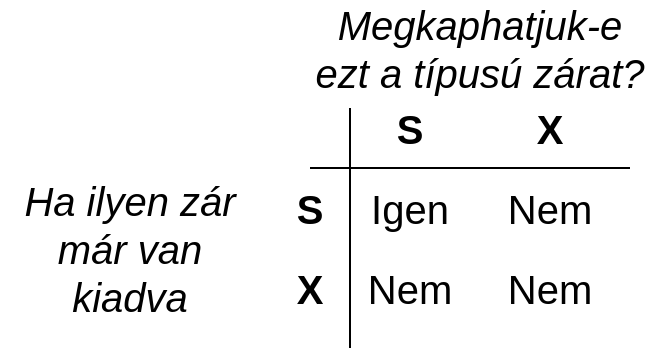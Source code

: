 <mxfile version="13.9.9" type="device" pages="5"><diagram id="VDkRWqj4uoQll-De6zom" name="Page-1"><mxGraphModel dx="2062" dy="1192" grid="1" gridSize="10" guides="1" tooltips="1" connect="1" arrows="1" fold="1" page="1" pageScale="1" pageWidth="850" pageHeight="1100" math="0" shadow="0"><root><mxCell id="0"/><mxCell id="1" parent="0"/><mxCell id="Og1-ZX7q76hvSk2HB-Lz-1" value="Ha ilyen zár már van kiadva" style="text;html=1;strokeColor=none;fillColor=none;align=center;verticalAlign=middle;whiteSpace=wrap;rounded=0;fontSize=20;fontStyle=2" parent="1" vertex="1"><mxGeometry x="10" y="100" width="130" height="60" as="geometry"/></mxCell><mxCell id="Og1-ZX7q76hvSk2HB-Lz-2" value="Megkaphatjuk-e ezt a típusú zárat?" style="text;html=1;strokeColor=none;fillColor=none;align=center;verticalAlign=middle;whiteSpace=wrap;rounded=0;fontSize=20;fontStyle=2" parent="1" vertex="1"><mxGeometry x="165" y="20" width="170" height="20" as="geometry"/></mxCell><mxCell id="Og1-ZX7q76hvSk2HB-Lz-4" value="S" style="text;html=1;strokeColor=none;fillColor=none;align=center;verticalAlign=middle;whiteSpace=wrap;rounded=0;fontStyle=1;fontSize=20;" parent="1" vertex="1"><mxGeometry x="195" y="60" width="40" height="20" as="geometry"/></mxCell><mxCell id="Og1-ZX7q76hvSk2HB-Lz-5" value="X" style="text;html=1;strokeColor=none;fillColor=none;align=center;verticalAlign=middle;whiteSpace=wrap;rounded=0;fontStyle=1;fontSize=20;" parent="1" vertex="1"><mxGeometry x="265" y="60" width="40" height="20" as="geometry"/></mxCell><mxCell id="Og1-ZX7q76hvSk2HB-Lz-6" value="S" style="text;html=1;strokeColor=none;fillColor=none;align=center;verticalAlign=middle;whiteSpace=wrap;rounded=0;fontStyle=1;fontSize=20;" parent="1" vertex="1"><mxGeometry x="145" y="100" width="40" height="20" as="geometry"/></mxCell><mxCell id="Og1-ZX7q76hvSk2HB-Lz-7" value="X" style="text;html=1;strokeColor=none;fillColor=none;align=center;verticalAlign=middle;whiteSpace=wrap;rounded=0;fontStyle=1;fontSize=20;" parent="1" vertex="1"><mxGeometry x="145" y="140" width="40" height="20" as="geometry"/></mxCell><mxCell id="Og1-ZX7q76hvSk2HB-Lz-8" value="Igen" style="text;html=1;strokeColor=none;fillColor=none;align=center;verticalAlign=middle;whiteSpace=wrap;rounded=0;fontSize=20;fontStyle=0" parent="1" vertex="1"><mxGeometry x="195" y="100" width="40" height="20" as="geometry"/></mxCell><mxCell id="Og1-ZX7q76hvSk2HB-Lz-9" value="Nem" style="text;html=1;strokeColor=none;fillColor=none;align=center;verticalAlign=middle;whiteSpace=wrap;rounded=0;fontSize=20;fontStyle=0" parent="1" vertex="1"><mxGeometry x="265" y="100" width="40" height="20" as="geometry"/></mxCell><mxCell id="Og1-ZX7q76hvSk2HB-Lz-10" value="Nem" style="text;html=1;strokeColor=none;fillColor=none;align=center;verticalAlign=middle;whiteSpace=wrap;rounded=0;fontSize=20;fontStyle=0" parent="1" vertex="1"><mxGeometry x="195" y="140" width="40" height="20" as="geometry"/></mxCell><mxCell id="Og1-ZX7q76hvSk2HB-Lz-11" value="Nem" style="text;html=1;strokeColor=none;fillColor=none;align=center;verticalAlign=middle;whiteSpace=wrap;rounded=0;fontSize=20;fontStyle=0" parent="1" vertex="1"><mxGeometry x="265" y="140" width="40" height="20" as="geometry"/></mxCell><mxCell id="Og1-ZX7q76hvSk2HB-Lz-12" value="" style="endArrow=none;html=1;fontSize=20;" parent="1" edge="1"><mxGeometry width="50" height="50" relative="1" as="geometry"><mxPoint x="165" y="90" as="sourcePoint"/><mxPoint x="325" y="90" as="targetPoint"/></mxGeometry></mxCell><mxCell id="Og1-ZX7q76hvSk2HB-Lz-13" value="" style="endArrow=none;html=1;fontSize=20;" parent="1" edge="1"><mxGeometry width="50" height="50" relative="1" as="geometry"><mxPoint x="185" y="180" as="sourcePoint"/><mxPoint x="185" y="60" as="targetPoint"/></mxGeometry></mxCell></root></mxGraphModel></diagram><diagram id="2aFIITCJiGxU975DjWBJ" name="Page-2"><mxGraphModel dx="2062" dy="1192" grid="1" gridSize="10" guides="1" tooltips="1" connect="1" arrows="1" fold="1" page="1" pageScale="1" pageWidth="850" pageHeight="1100" math="0" shadow="0"><root><mxCell id="nMbCXD4bzXT0pzO2d9qr-0"/><mxCell id="nMbCXD4bzXT0pzO2d9qr-1" parent="nMbCXD4bzXT0pzO2d9qr-0"/><mxCell id="nMbCXD4bzXT0pzO2d9qr-5" style="edgeStyle=orthogonalEdgeStyle;rounded=0;orthogonalLoop=1;jettySize=auto;html=1;exitX=1;exitY=0.5;exitDx=0;exitDy=0;entryX=0;entryY=0.5;entryDx=0;entryDy=0;strokeWidth=2;" parent="nMbCXD4bzXT0pzO2d9qr-1" source="nMbCXD4bzXT0pzO2d9qr-2" target="nMbCXD4bzXT0pzO2d9qr-3" edge="1"><mxGeometry relative="1" as="geometry"/></mxCell><mxCell id="nMbCXD4bzXT0pzO2d9qr-2" value="T1" style="ellipse;whiteSpace=wrap;html=1;fillColor=#dae8fc;strokeColor=#6c8ebf;" parent="nMbCXD4bzXT0pzO2d9qr-1" vertex="1"><mxGeometry x="60" y="80" width="80" height="80" as="geometry"/></mxCell><mxCell id="nMbCXD4bzXT0pzO2d9qr-6" style="rounded=0;orthogonalLoop=1;jettySize=auto;html=1;exitX=0.5;exitY=1;exitDx=0;exitDy=0;entryX=1;entryY=0.5;entryDx=0;entryDy=0;strokeWidth=2;" parent="nMbCXD4bzXT0pzO2d9qr-1" source="nMbCXD4bzXT0pzO2d9qr-3" target="nMbCXD4bzXT0pzO2d9qr-4" edge="1"><mxGeometry relative="1" as="geometry"/></mxCell><mxCell id="nMbCXD4bzXT0pzO2d9qr-3" value="T2" style="ellipse;whiteSpace=wrap;html=1;fillColor=#d5e8d4;strokeColor=#82b366;" parent="nMbCXD4bzXT0pzO2d9qr-1" vertex="1"><mxGeometry x="310" y="80" width="80" height="80" as="geometry"/></mxCell><mxCell id="nMbCXD4bzXT0pzO2d9qr-7" style="edgeStyle=none;rounded=0;orthogonalLoop=1;jettySize=auto;html=1;exitX=0;exitY=0.5;exitDx=0;exitDy=0;entryX=0.5;entryY=1;entryDx=0;entryDy=0;strokeWidth=2;" parent="nMbCXD4bzXT0pzO2d9qr-1" source="nMbCXD4bzXT0pzO2d9qr-4" target="nMbCXD4bzXT0pzO2d9qr-2" edge="1"><mxGeometry relative="1" as="geometry"/></mxCell><mxCell id="nMbCXD4bzXT0pzO2d9qr-4" value="T3" style="ellipse;whiteSpace=wrap;html=1;fillColor=#fff2cc;strokeColor=#d6b656;" parent="nMbCXD4bzXT0pzO2d9qr-1" vertex="1"><mxGeometry x="180" y="190" width="80" height="80" as="geometry"/></mxCell></root></mxGraphModel></diagram><diagram id="JT5H7dv6w77VODPDFbtI" name="Page-3"><mxGraphModel dx="2568" dy="993" grid="1" gridSize="10" guides="1" tooltips="1" connect="1" arrows="1" fold="1" page="1" pageScale="1" pageWidth="850" pageHeight="1100" math="0" shadow="0"><root><mxCell id="A-ZqJxJNuWej--sb9oWu-0"/><mxCell id="A-ZqJxJNuWej--sb9oWu-1" parent="A-ZqJxJNuWej--sb9oWu-0"/><mxCell id="A-ZqJxJNuWej--sb9oWu-17" style="edgeStyle=none;rounded=0;orthogonalLoop=1;jettySize=auto;html=1;exitX=0.5;exitY=1;exitDx=0;exitDy=0;entryX=0.5;entryY=0;entryDx=0;entryDy=0;strokeWidth=2;endArrow=blockThin;endFill=1;fontSize=14;" parent="A-ZqJxJNuWej--sb9oWu-1" source="A-ZqJxJNuWej--sb9oWu-2" target="A-ZqJxJNuWej--sb9oWu-5" edge="1"><mxGeometry relative="1" as="geometry"/></mxCell><mxCell id="A-ZqJxJNuWej--sb9oWu-41" style="edgeStyle=orthogonalEdgeStyle;rounded=0;orthogonalLoop=1;jettySize=auto;html=1;exitX=0;exitY=0.75;exitDx=0;exitDy=0;entryX=0.75;entryY=0;entryDx=0;entryDy=0;startArrow=classic;startFill=1;endArrow=classic;endFill=1;strokeWidth=2;dashed=1;fontColor=#CCCCCC;fontSize=14;" parent="A-ZqJxJNuWej--sb9oWu-1" source="A-ZqJxJNuWej--sb9oWu-2" target="A-ZqJxJNuWej--sb9oWu-10" edge="1"><mxGeometry relative="1" as="geometry"/></mxCell><mxCell id="A-ZqJxJNuWej--sb9oWu-2" value="Lekérdezés fordító" style="rounded=0;whiteSpace=wrap;html=1;fontStyle=1;fontSize=14;" parent="A-ZqJxJNuWej--sb9oWu-1" vertex="1"><mxGeometry x="-380" y="130" width="120" height="60" as="geometry"/></mxCell><mxCell id="A-ZqJxJNuWej--sb9oWu-25" style="edgeStyle=orthogonalEdgeStyle;rounded=0;orthogonalLoop=1;jettySize=auto;html=1;exitX=0.75;exitY=1;exitDx=0;exitDy=0;entryX=0.5;entryY=0;entryDx=0;entryDy=0;startArrow=none;startFill=0;strokeWidth=2;endArrow=blockThin;endFill=1;fontSize=14;" parent="A-ZqJxJNuWej--sb9oWu-1" source="A-ZqJxJNuWej--sb9oWu-3" target="A-ZqJxJNuWej--sb9oWu-7" edge="1"><mxGeometry relative="1" as="geometry"/></mxCell><mxCell id="A-ZqJxJNuWej--sb9oWu-27" style="edgeStyle=orthogonalEdgeStyle;rounded=0;orthogonalLoop=1;jettySize=auto;html=1;exitX=0.5;exitY=1;exitDx=0;exitDy=0;entryX=0.5;entryY=0;entryDx=0;entryDy=0;startArrow=blockThin;startFill=1;strokeWidth=2;endArrow=blockThin;endFill=1;fontSize=14;" parent="A-ZqJxJNuWej--sb9oWu-1" source="A-ZqJxJNuWej--sb9oWu-3" target="A-ZqJxJNuWej--sb9oWu-6" edge="1"><mxGeometry relative="1" as="geometry"/></mxCell><mxCell id="A-ZqJxJNuWej--sb9oWu-3" value="Tranzakció-kezelő" style="rounded=0;whiteSpace=wrap;html=1;fontStyle=1;fillColor=#dae8fc;strokeColor=#6c8ebf;fontSize=14;" parent="A-ZqJxJNuWej--sb9oWu-1" vertex="1"><mxGeometry x="-830" y="20" width="120" height="60" as="geometry"/></mxCell><mxCell id="A-ZqJxJNuWej--sb9oWu-31" style="edgeStyle=none;rounded=0;orthogonalLoop=1;jettySize=auto;html=1;exitX=0;exitY=0.5;exitDx=0;exitDy=0;entryX=1;entryY=0.5;entryDx=0;entryDy=0;startArrow=none;startFill=0;strokeWidth=2;endArrow=blockThin;endFill=1;fontSize=14;" parent="A-ZqJxJNuWej--sb9oWu-1" source="A-ZqJxJNuWej--sb9oWu-4" target="A-ZqJxJNuWej--sb9oWu-5" edge="1"><mxGeometry relative="1" as="geometry"/></mxCell><mxCell id="A-ZqJxJNuWej--sb9oWu-4" value="DDL-fordító" style="rounded=0;whiteSpace=wrap;html=1;fontStyle=1;fontSize=14;" parent="A-ZqJxJNuWej--sb9oWu-1" vertex="1"><mxGeometry x="-180" y="250" width="120" height="60" as="geometry"/></mxCell><mxCell id="A-ZqJxJNuWej--sb9oWu-18" style="edgeStyle=orthogonalEdgeStyle;rounded=0;orthogonalLoop=1;jettySize=auto;html=1;exitX=0.5;exitY=1;exitDx=0;exitDy=0;entryX=0.5;entryY=0;entryDx=0;entryDy=0;strokeWidth=2;startArrow=blockThin;startFill=1;endArrow=blockThin;endFill=1;fontSize=14;" parent="A-ZqJxJNuWej--sb9oWu-1" source="A-ZqJxJNuWej--sb9oWu-5" target="A-ZqJxJNuWej--sb9oWu-8" edge="1"><mxGeometry relative="1" as="geometry"><Array as="points"><mxPoint x="-320" y="350"/><mxPoint x="-245" y="350"/></Array></mxGeometry></mxCell><mxCell id="A-ZqJxJNuWej--sb9oWu-28" style="edgeStyle=orthogonalEdgeStyle;rounded=0;orthogonalLoop=1;jettySize=auto;html=1;exitX=0;exitY=0.5;exitDx=0;exitDy=0;entryX=0.75;entryY=0;entryDx=0;entryDy=0;startArrow=none;startFill=0;strokeWidth=2;endArrow=blockThin;endFill=1;fontSize=14;" parent="A-ZqJxJNuWej--sb9oWu-1" source="A-ZqJxJNuWej--sb9oWu-5" target="A-ZqJxJNuWej--sb9oWu-6" edge="1"><mxGeometry relative="1" as="geometry"><Array as="points"><mxPoint x="-430" y="280"/><mxPoint x="-430" y="330"/><mxPoint x="-740" y="330"/></Array></mxGeometry></mxCell><mxCell id="A-ZqJxJNuWej--sb9oWu-5" value="Végrehajtó motor" style="rounded=0;whiteSpace=wrap;html=1;fontStyle=1;fillColor=#d5e8d4;strokeColor=#82b366;fontSize=14;" parent="A-ZqJxJNuWej--sb9oWu-1" vertex="1"><mxGeometry x="-380" y="250" width="120" height="60" as="geometry"/></mxCell><mxCell id="A-ZqJxJNuWej--sb9oWu-42" style="edgeStyle=none;rounded=0;orthogonalLoop=1;jettySize=auto;html=1;exitX=1;exitY=0.5;exitDx=0;exitDy=0;entryX=0;entryY=0.5;entryDx=0;entryDy=0;dashed=1;startArrow=blockThin;startFill=1;endArrow=blockThin;endFill=1;strokeWidth=1;fontColor=#CCCCCC;strokeColor=#4D4D4D;fontSize=14;" parent="A-ZqJxJNuWej--sb9oWu-1" source="A-ZqJxJNuWej--sb9oWu-6" target="A-ZqJxJNuWej--sb9oWu-10" edge="1"><mxGeometry relative="1" as="geometry"/></mxCell><mxCell id="A-ZqJxJNuWej--sb9oWu-6" value="Naplózás és helyreállítás" style="rounded=0;whiteSpace=wrap;html=1;fontStyle=1;fillColor=#f8cecc;strokeColor=#b85450;fontSize=14;" parent="A-ZqJxJNuWej--sb9oWu-1" vertex="1"><mxGeometry x="-830" y="370" width="120" height="60" as="geometry"/></mxCell><mxCell id="A-ZqJxJNuWej--sb9oWu-26" style="edgeStyle=orthogonalEdgeStyle;rounded=0;orthogonalLoop=1;jettySize=auto;html=1;entryX=0.5;entryY=0;entryDx=0;entryDy=0;startArrow=blockThin;startFill=1;strokeWidth=2;exitX=0.25;exitY=1;exitDx=0;exitDy=0;endArrow=blockThin;endFill=1;fontSize=14;" parent="A-ZqJxJNuWej--sb9oWu-1" source="A-ZqJxJNuWej--sb9oWu-7" target="A-ZqJxJNuWej--sb9oWu-14" edge="1"><mxGeometry relative="1" as="geometry"><mxPoint x="-460" y="190" as="sourcePoint"/></mxGeometry></mxCell><mxCell id="A-ZqJxJNuWej--sb9oWu-40" style="edgeStyle=orthogonalEdgeStyle;rounded=0;orthogonalLoop=1;jettySize=auto;html=1;exitX=0.75;exitY=1;exitDx=0;exitDy=0;entryX=0.25;entryY=0;entryDx=0;entryDy=0;startArrow=classicThin;startFill=1;endArrow=blockThin;endFill=1;strokeWidth=2;fontSize=14;" parent="A-ZqJxJNuWej--sb9oWu-1" source="A-ZqJxJNuWej--sb9oWu-7" target="A-ZqJxJNuWej--sb9oWu-5" edge="1"><mxGeometry relative="1" as="geometry"/></mxCell><mxCell id="A-ZqJxJNuWej--sb9oWu-7" value="Konkurencia-kezelés" style="rounded=0;whiteSpace=wrap;html=1;fontStyle=1;fontSize=14;" parent="A-ZqJxJNuWej--sb9oWu-1" vertex="1"><mxGeometry x="-600" y="130" width="120" height="60" as="geometry"/></mxCell><mxCell id="A-ZqJxJNuWej--sb9oWu-19" style="edgeStyle=orthogonalEdgeStyle;rounded=0;orthogonalLoop=1;jettySize=auto;html=1;exitX=0.5;exitY=1;exitDx=0;exitDy=0;entryX=0.75;entryY=0;entryDx=0;entryDy=0;startArrow=blockThin;startFill=1;strokeWidth=2;endArrow=blockThin;endFill=1;fontSize=14;" parent="A-ZqJxJNuWej--sb9oWu-1" source="A-ZqJxJNuWej--sb9oWu-8" target="A-ZqJxJNuWej--sb9oWu-9" edge="1"><mxGeometry relative="1" as="geometry"><Array as="points"><mxPoint x="-245" y="480"/><mxPoint x="-377" y="480"/></Array></mxGeometry></mxCell><mxCell id="A-ZqJxJNuWej--sb9oWu-8" value="Index-/fájl-/ rekordkezelő" style="rounded=0;html=1;whiteSpace=wrap;fontStyle=1;fontSize=14;" parent="A-ZqJxJNuWej--sb9oWu-1" vertex="1"><mxGeometry x="-305" y="370" width="120" height="60" as="geometry"/></mxCell><mxCell id="A-ZqJxJNuWej--sb9oWu-20" style="edgeStyle=none;rounded=0;orthogonalLoop=1;jettySize=auto;html=1;exitX=0;exitY=0.5;exitDx=0;exitDy=0;entryX=1;entryY=0.5;entryDx=0;entryDy=0;startArrow=blockThin;startFill=1;strokeWidth=2;endArrow=blockThin;endFill=1;fontSize=14;" parent="A-ZqJxJNuWej--sb9oWu-1" source="A-ZqJxJNuWej--sb9oWu-9" target="A-ZqJxJNuWej--sb9oWu-11" edge="1"><mxGeometry relative="1" as="geometry"/></mxCell><mxCell id="A-ZqJxJNuWej--sb9oWu-29" style="edgeStyle=orthogonalEdgeStyle;rounded=0;orthogonalLoop=1;jettySize=auto;html=1;exitX=0.25;exitY=0;exitDx=0;exitDy=0;entryX=0.5;entryY=1;entryDx=0;entryDy=0;startArrow=blockThin;startFill=1;strokeWidth=2;endArrow=blockThin;endFill=1;fontSize=14;" parent="A-ZqJxJNuWej--sb9oWu-1" source="A-ZqJxJNuWej--sb9oWu-9" target="A-ZqJxJNuWej--sb9oWu-10" edge="1"><mxGeometry relative="1" as="geometry"><Array as="points"><mxPoint x="-437" y="480"/><mxPoint x="-490" y="480"/></Array></mxGeometry></mxCell><mxCell id="A-ZqJxJNuWej--sb9oWu-9" value="Pufferkezelő" style="rounded=0;whiteSpace=wrap;html=1;fontStyle=1;fontSize=14;" parent="A-ZqJxJNuWej--sb9oWu-1" vertex="1"><mxGeometry x="-467" y="520" width="120" height="60" as="geometry"/></mxCell><mxCell id="A-ZqJxJNuWej--sb9oWu-43" style="edgeStyle=orthogonalEdgeStyle;rounded=0;orthogonalLoop=1;jettySize=auto;html=1;exitX=0.75;exitY=1;exitDx=0;exitDy=0;entryX=0.5;entryY=1;entryDx=0;entryDy=0;dashed=1;startArrow=blockThin;startFill=1;endArrow=blockThin;endFill=1;strokeWidth=2;fontColor=#CCCCCC;fontSize=14;" parent="A-ZqJxJNuWej--sb9oWu-1" source="A-ZqJxJNuWej--sb9oWu-10" target="A-ZqJxJNuWej--sb9oWu-4" edge="1"><mxGeometry relative="1" as="geometry"/></mxCell><mxCell id="A-ZqJxJNuWej--sb9oWu-44" style="edgeStyle=orthogonalEdgeStyle;rounded=0;orthogonalLoop=1;jettySize=auto;html=1;exitX=1;exitY=0.5;exitDx=0;exitDy=0;entryX=0;entryY=0.75;entryDx=0;entryDy=0;dashed=1;startArrow=blockThin;startFill=1;endArrow=blockThin;endFill=1;strokeWidth=2;fontColor=#CCCCCC;fontSize=14;" parent="A-ZqJxJNuWej--sb9oWu-1" source="A-ZqJxJNuWej--sb9oWu-10" target="A-ZqJxJNuWej--sb9oWu-5" edge="1"><mxGeometry relative="1" as="geometry"/></mxCell><mxCell id="A-ZqJxJNuWej--sb9oWu-10" value="Pufferek" style="shape=process;whiteSpace=wrap;html=1;backgroundOutline=1;fontFamily=Helvetica;fontSize=14;fontColor=#333333;align=center;fillColor=#f5f5f5;fontStyle=1" parent="A-ZqJxJNuWej--sb9oWu-1" vertex="1"><mxGeometry x="-550" y="370" width="120" height="60" as="geometry"/></mxCell><mxCell id="A-ZqJxJNuWej--sb9oWu-21" style="edgeStyle=none;rounded=0;orthogonalLoop=1;jettySize=auto;html=1;exitX=0;exitY=0.5;exitDx=0;exitDy=0;entryX=1;entryY=0.5;entryDx=0;entryDy=0;startArrow=blockThin;startFill=1;strokeWidth=2;endArrow=blockThin;endFill=1;fontSize=14;" parent="A-ZqJxJNuWej--sb9oWu-1" source="A-ZqJxJNuWej--sb9oWu-11" target="A-ZqJxJNuWej--sb9oWu-12" edge="1"><mxGeometry relative="1" as="geometry"/></mxCell><mxCell id="A-ZqJxJNuWej--sb9oWu-11" value="Tárkezelő" style="rounded=0;whiteSpace=wrap;html=1;fontStyle=1;fontSize=14;" parent="A-ZqJxJNuWej--sb9oWu-1" vertex="1"><mxGeometry x="-690" y="520" width="120" height="60" as="geometry"/></mxCell><mxCell id="A-ZqJxJNuWej--sb9oWu-12" value="Tár" style="shape=cylinder;whiteSpace=wrap;html=1;boundedLbl=1;backgroundOutline=1;fontStyle=1;fontSize=14;strokeWidth=2;" parent="A-ZqJxJNuWej--sb9oWu-1" vertex="1"><mxGeometry x="-800" y="510" width="60" height="80" as="geometry"/></mxCell><mxCell id="A-ZqJxJNuWej--sb9oWu-14" value="Zártábla" style="shape=process;whiteSpace=wrap;html=1;backgroundOutline=1;fontFamily=Helvetica;fontSize=14;fontColor=#333333;align=center;fillColor=#f5f5f5;" parent="A-ZqJxJNuWej--sb9oWu-1" vertex="1"><mxGeometry x="-690" y="240" width="120" height="60" as="geometry"/></mxCell><mxCell id="A-ZqJxJNuWej--sb9oWu-34" style="edgeStyle=none;rounded=0;orthogonalLoop=1;jettySize=auto;html=1;entryX=0.5;entryY=0;entryDx=0;entryDy=0;startArrow=none;startFill=0;strokeWidth=2;endArrow=blockThin;endFill=1;fontSize=14;" parent="A-ZqJxJNuWej--sb9oWu-1" source="A-ZqJxJNuWej--sb9oWu-15" target="A-ZqJxJNuWej--sb9oWu-2" edge="1"><mxGeometry relative="1" as="geometry"/></mxCell><mxCell id="A-ZqJxJNuWej--sb9oWu-35" style="edgeStyle=none;rounded=0;orthogonalLoop=1;jettySize=auto;html=1;exitX=0.5;exitY=0.5;exitDx=0;exitDy=0;exitPerimeter=0;entryX=1;entryY=0.5;entryDx=0;entryDy=0;startArrow=none;startFill=0;strokeWidth=2;fontSize=14;" parent="A-ZqJxJNuWej--sb9oWu-1" source="A-ZqJxJNuWej--sb9oWu-15" target="A-ZqJxJNuWej--sb9oWu-3" edge="1"><mxGeometry relative="1" as="geometry"/></mxCell><mxCell id="A-ZqJxJNuWej--sb9oWu-15" value="Felhasználó/alkalmazások" style="shape=umlActor;verticalLabelPosition=top;labelBackgroundColor=#ffffff;verticalAlign=bottom;html=1;outlineConnect=0;labelPosition=center;align=center;strokeWidth=3;strokeColor=#CC0000;fontSize=14;" parent="A-ZqJxJNuWej--sb9oWu-1" vertex="1"><mxGeometry x="-335" y="20" width="30" height="60" as="geometry"/></mxCell><mxCell id="A-ZqJxJNuWej--sb9oWu-24" style="edgeStyle=none;rounded=0;orthogonalLoop=1;jettySize=auto;html=1;entryX=0.5;entryY=0;entryDx=0;entryDy=0;startArrow=none;startFill=0;strokeWidth=2;endArrow=blockThin;endFill=1;fontSize=14;" parent="A-ZqJxJNuWej--sb9oWu-1" source="A-ZqJxJNuWej--sb9oWu-23" target="A-ZqJxJNuWej--sb9oWu-4" edge="1"><mxGeometry relative="1" as="geometry"/></mxCell><mxCell id="A-ZqJxJNuWej--sb9oWu-23" value="Adatbázis-adminisztrátor" style="shape=umlActor;verticalLabelPosition=top;labelBackgroundColor=#ffffff;verticalAlign=bottom;html=1;outlineConnect=0;labelPosition=center;align=center;strokeWidth=3;strokeColor=#0000CC;fontSize=14;" parent="A-ZqJxJNuWej--sb9oWu-1" vertex="1"><mxGeometry x="-135" y="130" width="30" height="60" as="geometry"/></mxCell><mxCell id="A-ZqJxJNuWej--sb9oWu-45" value="napló lapok" style="text;html=1;strokeColor=none;fillColor=none;align=center;verticalAlign=middle;whiteSpace=wrap;rounded=0;fontSize=14;" parent="A-ZqJxJNuWej--sb9oWu-1" vertex="1"><mxGeometry x="-670" y="380" width="80" height="20" as="geometry"/></mxCell><mxCell id="A-ZqJxJNuWej--sb9oWu-46" value="metaadatok" style="text;html=1;strokeColor=none;fillColor=none;align=center;verticalAlign=middle;whiteSpace=wrap;rounded=0;rotation=0;fontSize=14;" parent="A-ZqJxJNuWej--sb9oWu-1" vertex="1"><mxGeometry x="-170" y="460" width="70" height="20" as="geometry"/></mxCell><mxCell id="A-ZqJxJNuWej--sb9oWu-47" value="adatok, metaadatok, indexek" style="text;html=1;strokeColor=none;fillColor=none;align=center;verticalAlign=middle;whiteSpace=wrap;rounded=0;rotation=0;fontSize=14;" parent="A-ZqJxJNuWej--sb9oWu-1" vertex="1"><mxGeometry x="-387.5" y="360" width="57.5" height="20" as="geometry"/></mxCell><mxCell id="A-ZqJxJNuWej--sb9oWu-51" value="DDL parancsok" style="text;html=1;strokeColor=none;fillColor=none;align=center;verticalAlign=middle;whiteSpace=wrap;rounded=0;fontSize=14;" parent="A-ZqJxJNuWej--sb9oWu-1" vertex="1"><mxGeometry x="-100" y="210" width="40" height="20" as="geometry"/></mxCell><mxCell id="A-ZqJxJNuWej--sb9oWu-53" value="lekérdezések, módosítások" style="text;html=1;strokeColor=none;fillColor=none;align=center;verticalAlign=middle;whiteSpace=wrap;rounded=0;fontSize=14;" parent="A-ZqJxJNuWej--sb9oWu-1" vertex="1"><mxGeometry x="-290" y="100" width="40" height="20" as="geometry"/></mxCell><mxCell id="A-ZqJxJNuWej--sb9oWu-55" value="metaadatok, statisztikák" style="text;html=1;strokeColor=none;fillColor=none;align=center;verticalAlign=middle;whiteSpace=wrap;rounded=0;fontSize=14;" parent="A-ZqJxJNuWej--sb9oWu-1" vertex="1"><mxGeometry x="-450" y="140" width="40" height="20" as="geometry"/></mxCell><mxCell id="A-ZqJxJNuWej--sb9oWu-56" value="lekérdezőterv" style="text;html=1;strokeColor=none;fillColor=none;align=center;verticalAlign=middle;whiteSpace=wrap;rounded=0;fontSize=14;" parent="A-ZqJxJNuWej--sb9oWu-1" vertex="1"><mxGeometry x="-290" y="210" width="40" height="20" as="geometry"/></mxCell><mxCell id="A-ZqJxJNuWej--sb9oWu-57" value="index-, fájl-, és rekordigények" style="text;html=1;strokeColor=none;fillColor=none;align=center;verticalAlign=middle;whiteSpace=wrap;rounded=0;rotation=0;fontSize=14;" parent="A-ZqJxJNuWej--sb9oWu-1" vertex="1"><mxGeometry x="-290" y="320" width="110" height="20" as="geometry"/></mxCell><mxCell id="A-ZqJxJNuWej--sb9oWu-58" value="lapparancsok" style="text;html=1;strokeColor=none;fillColor=none;align=center;verticalAlign=middle;whiteSpace=wrap;rounded=0;rotation=0;fontSize=14;" parent="A-ZqJxJNuWej--sb9oWu-1" vertex="1"><mxGeometry x="-347.5" y="480" width="70" height="20" as="geometry"/></mxCell><mxCell id="A-ZqJxJNuWej--sb9oWu-59" value="read/write lapok" style="text;html=1;strokeColor=none;fillColor=none;align=center;verticalAlign=middle;whiteSpace=wrap;rounded=0;fontSize=14;" parent="A-ZqJxJNuWej--sb9oWu-1" vertex="1"><mxGeometry x="-553.5" y="560" width="70" height="20" as="geometry"/></mxCell><mxCell id="A-ZqJxJNuWej--sb9oWu-60" value="tranzakciós parancsok" style="text;html=1;strokeColor=none;fillColor=none;align=center;verticalAlign=middle;whiteSpace=wrap;rounded=0;fontSize=14;" parent="A-ZqJxJNuWej--sb9oWu-1" vertex="1"><mxGeometry x="-600" y="30" width="150" height="20" as="geometry"/></mxCell></root></mxGraphModel></diagram><diagram id="MneK_rwUOLqkSiSx2AF-" name="Page-4"><mxGraphModel dx="2062" dy="1192" grid="1" gridSize="10" guides="1" tooltips="1" connect="1" arrows="1" fold="1" page="1" pageScale="1" pageWidth="850" pageHeight="1100" math="0" shadow="0"><root><mxCell id="1pg5jeBbqtXpjrpt83Gl-0"/><mxCell id="1pg5jeBbqtXpjrpt83Gl-1" parent="1pg5jeBbqtXpjrpt83Gl-0"/><mxCell id="s950Q7iMEr3wi3haiFyv-2" style="edgeStyle=orthogonalEdgeStyle;rounded=0;orthogonalLoop=1;jettySize=auto;html=1;exitX=0.5;exitY=1;exitDx=0;exitDy=0;entryX=0.5;entryY=0;entryDx=0;entryDy=0;startArrow=none;startFill=0;endArrow=blockThin;endFill=1;strokeColor=#4D4D4D;strokeWidth=1;fontColor=#4D4D4D;" edge="1" parent="1pg5jeBbqtXpjrpt83Gl-1" source="zo-ZWDN5vd20MgNDtIun-0" target="zo-ZWDN5vd20MgNDtIun-1"><mxGeometry relative="1" as="geometry"/></mxCell><mxCell id="zo-ZWDN5vd20MgNDtIun-0" value="Lekérdezés fordítás" style="rounded=0;whiteSpace=wrap;html=1;fontStyle=1" vertex="1" parent="1pg5jeBbqtXpjrpt83Gl-1"><mxGeometry x="40" y="90" width="120" height="60" as="geometry"/></mxCell><mxCell id="s950Q7iMEr3wi3haiFyv-1" style="edgeStyle=orthogonalEdgeStyle;rounded=0;orthogonalLoop=1;jettySize=auto;html=1;exitX=0.5;exitY=1;exitDx=0;exitDy=0;entryX=0.5;entryY=0;entryDx=0;entryDy=0;startArrow=blockThin;startFill=1;endArrow=blockThin;endFill=1;strokeColor=#4D4D4D;strokeWidth=1;fontColor=#4D4D4D;" edge="1" parent="1pg5jeBbqtXpjrpt83Gl-1" source="zo-ZWDN5vd20MgNDtIun-1" target="s950Q7iMEr3wi3haiFyv-0"><mxGeometry relative="1" as="geometry"/></mxCell><mxCell id="zo-ZWDN5vd20MgNDtIun-1" value="Lekérdezés végrehajtás" style="rounded=0;whiteSpace=wrap;html=1;fontStyle=1;fillColor=#d5e8d4;strokeColor=#82b366;" vertex="1" parent="1pg5jeBbqtXpjrpt83Gl-1"><mxGeometry x="40" y="210" width="120" height="60" as="geometry"/></mxCell><mxCell id="3Q4xe1VOYJzXMZQS7A51-1" style="edgeStyle=orthogonalEdgeStyle;rounded=0;orthogonalLoop=1;jettySize=auto;html=1;exitX=0.5;exitY=1;exitDx=0;exitDy=0;entryX=0.5;entryY=0;entryDx=0;entryDy=0;startArrow=none;startFill=0;endArrow=blockThin;endFill=1;strokeColor=#4D4D4D;strokeWidth=1;fontColor=#4D4D4D;" edge="1" parent="1pg5jeBbqtXpjrpt83Gl-1" source="3Q4xe1VOYJzXMZQS7A51-0" target="zo-ZWDN5vd20MgNDtIun-0"><mxGeometry relative="1" as="geometry"/></mxCell><mxCell id="3Q4xe1VOYJzXMZQS7A51-0" value="Lekérdezés" style="text;html=1;strokeColor=none;fillColor=none;align=center;verticalAlign=middle;whiteSpace=wrap;rounded=0;fontColor=#4D4D4D;rotation=0;" vertex="1" parent="1pg5jeBbqtXpjrpt83Gl-1"><mxGeometry x="80" y="30" width="40" height="20" as="geometry"/></mxCell><mxCell id="s950Q7iMEr3wi3haiFyv-3" style="edgeStyle=orthogonalEdgeStyle;rounded=0;orthogonalLoop=1;jettySize=auto;html=1;exitX=1;exitY=0.5;exitDx=0;exitDy=0;entryX=1;entryY=0.5;entryDx=0;entryDy=0;startArrow=none;startFill=0;endArrow=blockThin;endFill=1;strokeColor=#4D4D4D;strokeWidth=1;fontColor=#4D4D4D;" edge="1" parent="1pg5jeBbqtXpjrpt83Gl-1" source="s950Q7iMEr3wi3haiFyv-0" target="zo-ZWDN5vd20MgNDtIun-0"><mxGeometry relative="1" as="geometry"><Array as="points"><mxPoint x="220" y="360"/><mxPoint x="220" y="120"/></Array></mxGeometry></mxCell><mxCell id="s950Q7iMEr3wi3haiFyv-0" value="" style="shape=cylinder;whiteSpace=wrap;html=1;boundedLbl=1;backgroundOutline=1;fontStyle=1" vertex="1" parent="1pg5jeBbqtXpjrpt83Gl-1"><mxGeometry x="70" y="320" width="60" height="80" as="geometry"/></mxCell><mxCell id="s950Q7iMEr3wi3haiFyv-4" value="Lekérdezésterv" style="text;html=1;strokeColor=none;fillColor=none;align=center;verticalAlign=middle;whiteSpace=wrap;rounded=0;fontColor=#4D4D4D;rotation=0;" vertex="1" parent="1pg5jeBbqtXpjrpt83Gl-1"><mxGeometry x="130" y="170" width="40" height="20" as="geometry"/></mxCell><mxCell id="s950Q7iMEr3wi3haiFyv-5" value="Metaadat" style="text;html=1;strokeColor=none;fillColor=none;align=center;verticalAlign=middle;whiteSpace=wrap;rounded=0;fontColor=#4D4D4D;rotation=0;" vertex="1" parent="1pg5jeBbqtXpjrpt83Gl-1"><mxGeometry x="250" y="230" width="40" height="20" as="geometry"/></mxCell><mxCell id="s950Q7iMEr3wi3haiFyv-6" value="Adat" style="text;html=1;strokeColor=none;fillColor=none;align=center;verticalAlign=middle;whiteSpace=wrap;rounded=0;fontColor=#4D4D4D;rotation=0;" vertex="1" parent="1pg5jeBbqtXpjrpt83Gl-1"><mxGeometry x="130" y="290" width="40" height="20" as="geometry"/></mxCell></root></mxGraphModel></diagram><diagram id="-Cptb8NXaBdosJy5jws0" name="Page-5"><mxGraphModel dx="982" dy="568" grid="1" gridSize="10" guides="1" tooltips="1" connect="1" arrows="1" fold="1" page="1" pageScale="1" pageWidth="850" pageHeight="1100" math="0" shadow="0"><root><mxCell id="IQUOpCB5HBEy6jXpoHV2-0"/><mxCell id="IQUOpCB5HBEy6jXpoHV2-1" parent="IQUOpCB5HBEy6jXpoHV2-0"/><mxCell id="vkZOS2e344OEN_lMaOEl-0" style="edgeStyle=orthogonalEdgeStyle;rounded=0;orthogonalLoop=1;jettySize=auto;html=1;exitX=0.5;exitY=1;exitDx=0;exitDy=0;entryX=0.5;entryY=0;entryDx=0;entryDy=0;startArrow=none;startFill=0;endArrow=blockThin;endFill=1;strokeColor=#4D4D4D;strokeWidth=1;fontColor=#4D4D4D;" edge="1" parent="IQUOpCB5HBEy6jXpoHV2-1" source="vkZOS2e344OEN_lMaOEl-1" target="vkZOS2e344OEN_lMaOEl-3"><mxGeometry relative="1" as="geometry"/></mxCell><mxCell id="vkZOS2e344OEN_lMaOEl-1" value="Lekérdezés elemzése" style="rounded=0;whiteSpace=wrap;html=1;fontStyle=1" vertex="1" parent="IQUOpCB5HBEy6jXpoHV2-1"><mxGeometry x="40" y="110" width="120" height="60" as="geometry"/></mxCell><mxCell id="vkZOS2e344OEN_lMaOEl-2" style="edgeStyle=orthogonalEdgeStyle;rounded=0;orthogonalLoop=1;jettySize=auto;html=1;exitX=0.5;exitY=1;exitDx=0;exitDy=0;entryX=0.5;entryY=0;entryDx=0;entryDy=0;startArrow=blockThin;startFill=1;endArrow=blockThin;endFill=1;strokeColor=#4D4D4D;strokeWidth=1;fontColor=#4D4D4D;" edge="1" parent="IQUOpCB5HBEy6jXpoHV2-1" source="vkZOS2e344OEN_lMaOEl-3" target="vkZOS2e344OEN_lMaOEl-7"><mxGeometry relative="1" as="geometry"/></mxCell><mxCell id="vkZOS2e344OEN_lMaOEl-3" value="Logikai lekérdezésterv kiválasztása" style="rounded=0;whiteSpace=wrap;html=1;fontStyle=1;fillColor=#d5e8d4;strokeColor=#82b366;" vertex="1" parent="IQUOpCB5HBEy6jXpoHV2-1"><mxGeometry x="40" y="230" width="120" height="60" as="geometry"/></mxCell><mxCell id="vkZOS2e344OEN_lMaOEl-4" style="edgeStyle=orthogonalEdgeStyle;rounded=0;orthogonalLoop=1;jettySize=auto;html=1;exitX=0.5;exitY=1;exitDx=0;exitDy=0;entryX=0.5;entryY=0;entryDx=0;entryDy=0;startArrow=none;startFill=0;endArrow=blockThin;endFill=1;strokeColor=#4D4D4D;strokeWidth=1;fontColor=#4D4D4D;" edge="1" parent="IQUOpCB5HBEy6jXpoHV2-1" target="vkZOS2e344OEN_lMaOEl-1"><mxGeometry relative="1" as="geometry"><mxPoint x="100" y="60" as="sourcePoint"/></mxGeometry></mxCell><mxCell id="vkZOS2e344OEN_lMaOEl-5" value="SQL lekérdezés" style="text;html=1;strokeColor=none;fillColor=none;align=center;verticalAlign=middle;whiteSpace=wrap;rounded=0;fontColor=#4D4D4D;rotation=0;" vertex="1" parent="IQUOpCB5HBEy6jXpoHV2-1"><mxGeometry x="80" y="30" width="40" height="20" as="geometry"/></mxCell><mxCell id="vkZOS2e344OEN_lMaOEl-12" style="edgeStyle=orthogonalEdgeStyle;rounded=0;orthogonalLoop=1;jettySize=auto;html=1;exitX=0.5;exitY=1;exitDx=0;exitDy=0;startArrow=none;startFill=0;endArrow=blockThin;endFill=1;strokeColor=#4D4D4D;strokeWidth=1;fontColor=#4D4D4D;" edge="1" parent="IQUOpCB5HBEy6jXpoHV2-1" source="vkZOS2e344OEN_lMaOEl-7"><mxGeometry relative="1" as="geometry"><mxPoint x="100" y="430" as="targetPoint"/></mxGeometry></mxCell><mxCell id="vkZOS2e344OEN_lMaOEl-7" value="Fizikai terv kiválasztása" style="rounded=0;whiteSpace=wrap;html=1;fontFamily=Helvetica;fontSize=12;fontColor=#000000;align=center;strokeColor=#000000;fillColor=#ffffff;" vertex="1" parent="IQUOpCB5HBEy6jXpoHV2-1"><mxGeometry x="40" y="340" width="120" height="50" as="geometry"/></mxCell><mxCell id="vkZOS2e344OEN_lMaOEl-8" value="Lekérdezés&lt;br&gt;kifejezésfája" style="text;html=1;strokeColor=none;fillColor=none;align=center;verticalAlign=middle;whiteSpace=wrap;rounded=0;fontColor=#4D4D4D;rotation=0;" vertex="1" parent="IQUOpCB5HBEy6jXpoHV2-1"><mxGeometry x="180" y="180" width="40" height="20" as="geometry"/></mxCell><mxCell id="vkZOS2e344OEN_lMaOEl-10" value="Logikai tervezéshez tartozó kifejezésfa" style="text;html=1;strokeColor=none;fillColor=none;align=center;verticalAlign=middle;whiteSpace=wrap;rounded=0;fontColor=#4D4D4D;rotation=0;" vertex="1" parent="IQUOpCB5HBEy6jXpoHV2-1"><mxGeometry x="160" y="300" width="150" height="20" as="geometry"/></mxCell><mxCell id="vkZOS2e344OEN_lMaOEl-11" value="Fizikai tervezéshez tartozó kifejezésfa" style="text;html=1;strokeColor=none;fillColor=none;align=center;verticalAlign=middle;whiteSpace=wrap;rounded=0;fontColor=#4D4D4D;rotation=0;" vertex="1" parent="IQUOpCB5HBEy6jXpoHV2-1"><mxGeometry x="160" y="400" width="150" height="20" as="geometry"/></mxCell><mxCell id="vkZOS2e344OEN_lMaOEl-14" value="" style="triangle;whiteSpace=wrap;html=1;strokeColor=#4D4D4D;strokeWidth=2;fontColor=#4D4D4D;rotation=-90;" vertex="1" parent="IQUOpCB5HBEy6jXpoHV2-1"><mxGeometry x="130" y="180" width="20" height="20" as="geometry"/></mxCell><mxCell id="vkZOS2e344OEN_lMaOEl-17" value="" style="triangle;whiteSpace=wrap;html=1;strokeColor=#4D4D4D;strokeWidth=2;fontColor=#4D4D4D;rotation=-90;" vertex="1" parent="IQUOpCB5HBEy6jXpoHV2-1"><mxGeometry x="130" y="300" width="20" height="20" as="geometry"/></mxCell><mxCell id="vkZOS2e344OEN_lMaOEl-18" value="" style="triangle;whiteSpace=wrap;html=1;strokeColor=#4D4D4D;strokeWidth=2;fontColor=#4D4D4D;rotation=-90;" vertex="1" parent="IQUOpCB5HBEy6jXpoHV2-1"><mxGeometry x="130" y="400" width="20" height="20" as="geometry"/></mxCell><mxCell id="vkZOS2e344OEN_lMaOEl-19" value="Terv végrehajtása" style="text;html=1;strokeColor=none;fillColor=none;align=center;verticalAlign=middle;whiteSpace=wrap;rounded=0;fontColor=#4D4D4D;rotation=0;" vertex="1" parent="IQUOpCB5HBEy6jXpoHV2-1"><mxGeometry x="50" y="440" width="100" height="20" as="geometry"/></mxCell></root></mxGraphModel></diagram></mxfile>